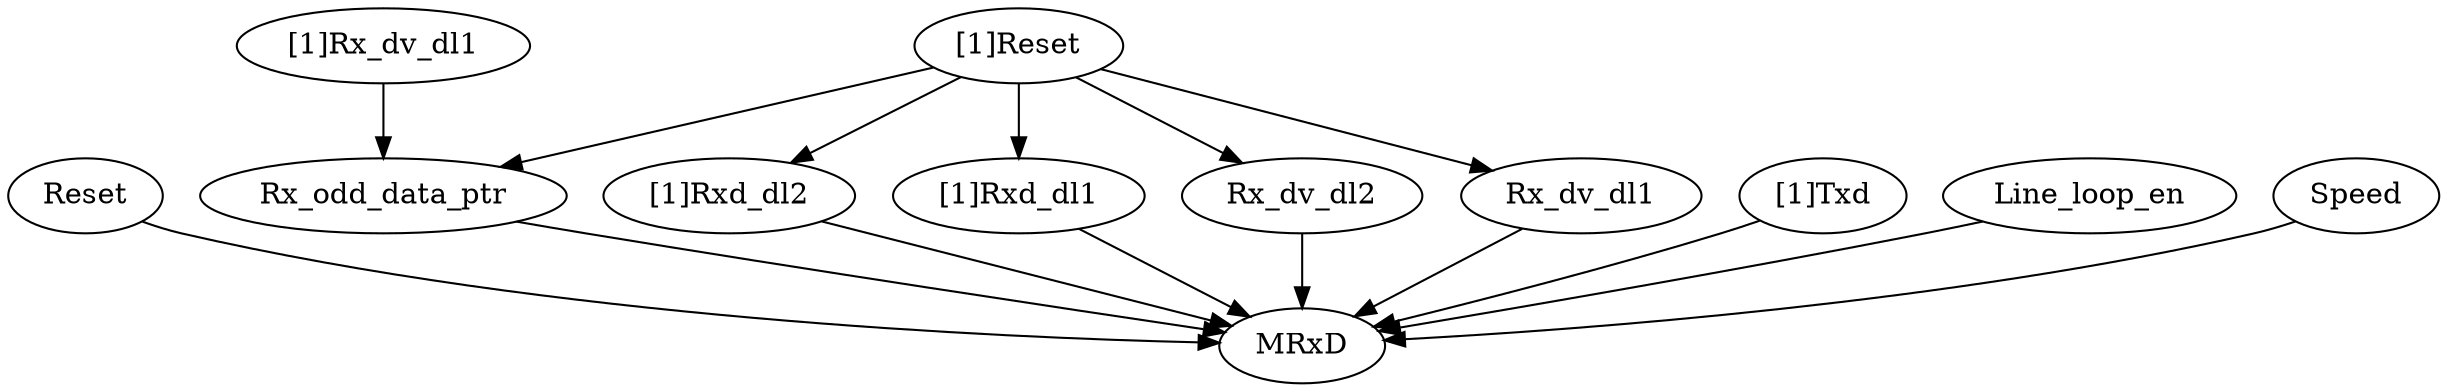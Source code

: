 strict digraph "" {
	Reset	 [complexity=1,
		importance=0.497675701752,
		rank=0.497675701752];
	MRxD	 [complexity=0,
		importance=0.11856355842,
		rank=0.0];
	Reset -> MRxD;
	"[1]Rx_dv_dl1"	 [complexity=3,
		importance=0.36145614225,
		rank=0.12048538075];
	Rx_odd_data_ptr	 [complexity=2,
		importance=0.162869154305,
		rank=0.0814345771526];
	"[1]Rx_dv_dl1" -> Rx_odd_data_ptr;
	"[1]Rxd_dl2"	 [complexity=5,
		importance=0.27006367831,
		rank=0.054012735662];
	"[1]Rxd_dl2" -> MRxD;
	"[1]Rxd_dl1"	 [complexity=3,
		importance=0.15428139206,
		rank=0.0514271306867];
	"[1]Rxd_dl1" -> MRxD;
	"[1]Txd"	 [complexity=2,
		importance=0.190875875678,
		rank=0.0954379378389];
	"[1]Txd" -> MRxD;
	Line_loop_en	 [complexity=1,
		importance=0.379112143332,
		rank=0.379112143332];
	Line_loop_en -> MRxD;
	Rx_odd_data_ptr -> MRxD;
	"[1]Reset"	 [complexity=3,
		importance=0.33198425219,
		rank=0.110661417397];
	"[1]Reset" -> "[1]Rxd_dl2";
	"[1]Reset" -> "[1]Rxd_dl1";
	"[1]Reset" -> Rx_odd_data_ptr;
	Rx_dv_dl2	 [complexity=2,
		importance=0.265598902219,
		rank=0.13279945111];
	"[1]Reset" -> Rx_dv_dl2;
	Rx_dv_dl1	 [complexity=2,
		importance=0.15428139206,
		rank=0.07714069603];
	"[1]Reset" -> Rx_dv_dl1;
	Speed	 [complexity=2,
		importance=0.260548584911,
		rank=0.130274292456];
	Speed -> MRxD;
	Rx_dv_dl2 -> MRxD;
	Rx_dv_dl1 -> MRxD;
}
